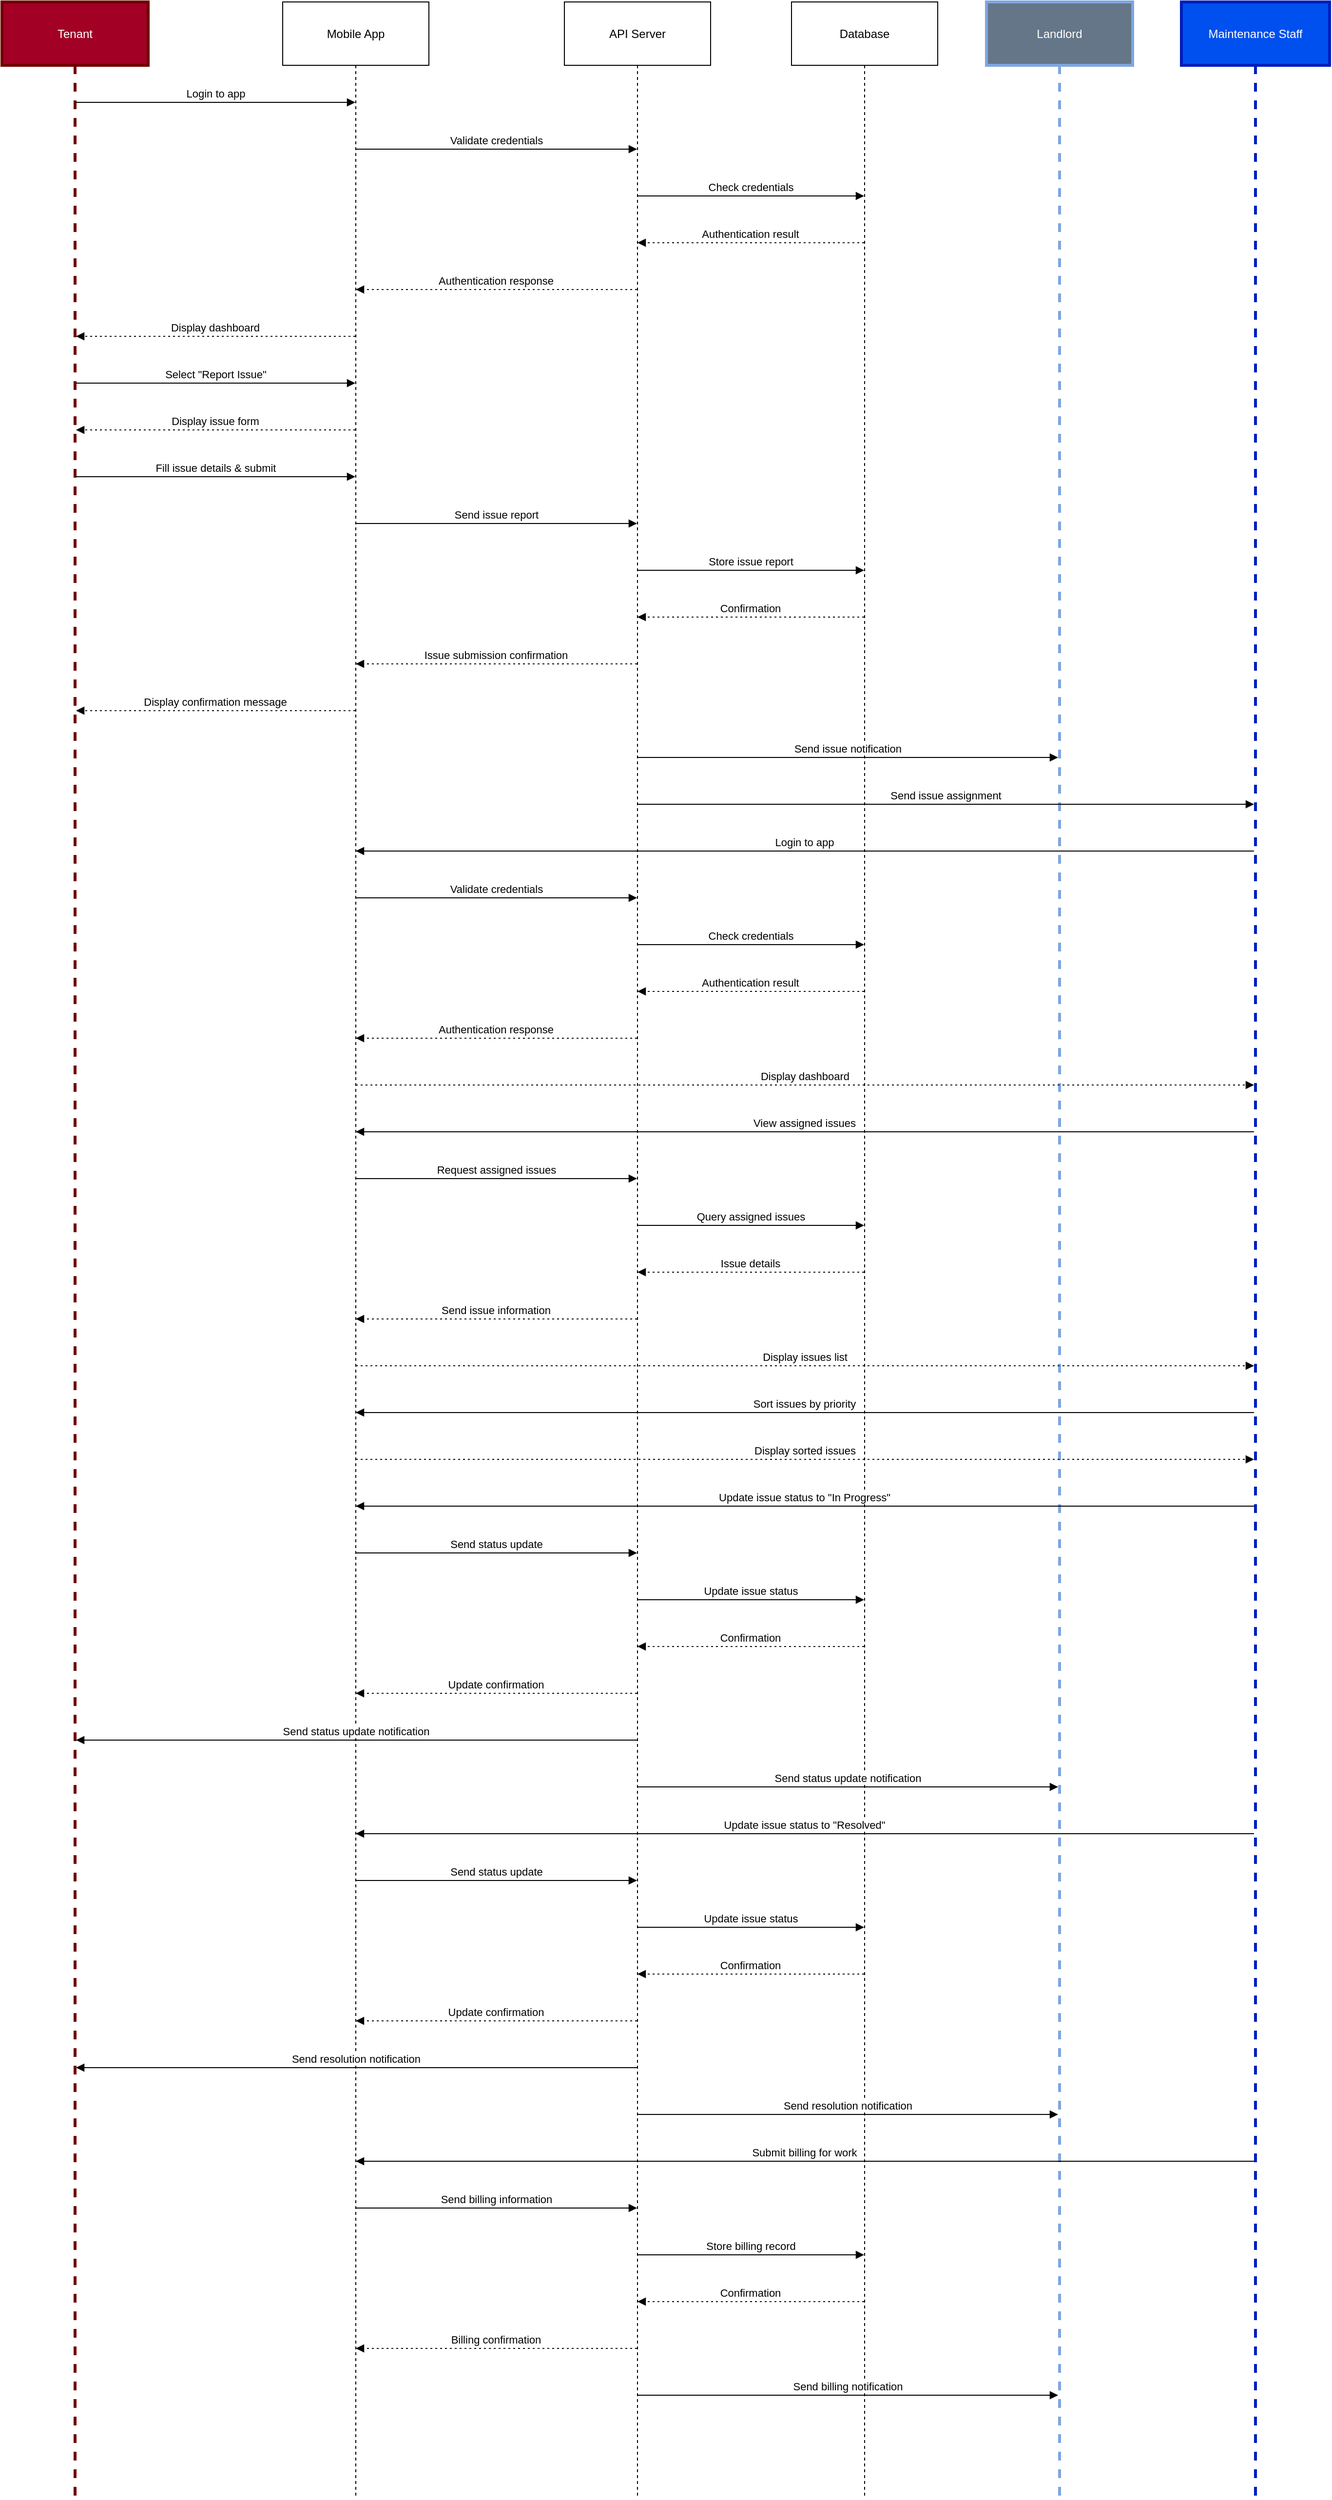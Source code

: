 <mxfile version="26.1.1">
  <diagram name="Page-1" id="Ig3DFx2eUDHxWt89vMbI">
    <mxGraphModel dx="2440" dy="1409" grid="1" gridSize="10" guides="1" tooltips="1" connect="1" arrows="1" fold="1" page="1" pageScale="1" pageWidth="827" pageHeight="1169" math="0" shadow="0">
      <root>
        <mxCell id="0" />
        <mxCell id="1" parent="0" />
        <mxCell id="dYKUypyT-G2TMfYSIto2-1" value="Tenant" style="shape=umlLifeline;perimeter=lifelinePerimeter;whiteSpace=wrap;container=1;dropTarget=0;collapsible=0;recursiveResize=0;outlineConnect=0;portConstraint=eastwest;newEdgeStyle={&quot;edgeStyle&quot;:&quot;elbowEdgeStyle&quot;,&quot;elbow&quot;:&quot;vertical&quot;,&quot;curved&quot;:0,&quot;rounded&quot;:0};size=65;fillColor=#a20025;fontColor=#ffffff;strokeColor=#6F0000;strokeWidth=3;" parent="1" vertex="1">
          <mxGeometry x="20" y="20" width="150" height="2560" as="geometry" />
        </mxCell>
        <mxCell id="dYKUypyT-G2TMfYSIto2-2" value="Mobile App" style="shape=umlLifeline;perimeter=lifelinePerimeter;whiteSpace=wrap;container=1;dropTarget=0;collapsible=0;recursiveResize=0;outlineConnect=0;portConstraint=eastwest;newEdgeStyle={&quot;edgeStyle&quot;:&quot;elbowEdgeStyle&quot;,&quot;elbow&quot;:&quot;vertical&quot;,&quot;curved&quot;:0,&quot;rounded&quot;:0};size=65;" parent="1" vertex="1">
          <mxGeometry x="308" y="20" width="150" height="2560" as="geometry" />
        </mxCell>
        <mxCell id="dYKUypyT-G2TMfYSIto2-3" value="API Server" style="shape=umlLifeline;perimeter=lifelinePerimeter;whiteSpace=wrap;container=1;dropTarget=0;collapsible=0;recursiveResize=0;outlineConnect=0;portConstraint=eastwest;newEdgeStyle={&quot;edgeStyle&quot;:&quot;elbowEdgeStyle&quot;,&quot;elbow&quot;:&quot;vertical&quot;,&quot;curved&quot;:0,&quot;rounded&quot;:0};size=65;" parent="1" vertex="1">
          <mxGeometry x="597" y="20" width="150" height="2560" as="geometry" />
        </mxCell>
        <mxCell id="dYKUypyT-G2TMfYSIto2-4" value="Database" style="shape=umlLifeline;perimeter=lifelinePerimeter;whiteSpace=wrap;container=1;dropTarget=0;collapsible=0;recursiveResize=0;outlineConnect=0;portConstraint=eastwest;newEdgeStyle={&quot;edgeStyle&quot;:&quot;elbowEdgeStyle&quot;,&quot;elbow&quot;:&quot;vertical&quot;,&quot;curved&quot;:0,&quot;rounded&quot;:0};size=65;" parent="1" vertex="1">
          <mxGeometry x="830" y="20" width="150" height="2560" as="geometry" />
        </mxCell>
        <mxCell id="dYKUypyT-G2TMfYSIto2-5" value="Landlord" style="shape=umlLifeline;perimeter=lifelinePerimeter;whiteSpace=wrap;container=1;dropTarget=0;collapsible=0;recursiveResize=0;outlineConnect=0;portConstraint=eastwest;newEdgeStyle={&quot;edgeStyle&quot;:&quot;elbowEdgeStyle&quot;,&quot;elbow&quot;:&quot;vertical&quot;,&quot;curved&quot;:0,&quot;rounded&quot;:0};size=65;fillColor=#647687;fontColor=#ffffff;strokeColor=#7EA6E0;strokeWidth=3;" parent="1" vertex="1">
          <mxGeometry x="1030" y="20" width="150" height="2560" as="geometry" />
        </mxCell>
        <mxCell id="dYKUypyT-G2TMfYSIto2-6" value="Maintenance Staff" style="shape=umlLifeline;perimeter=lifelinePerimeter;whiteSpace=wrap;container=1;dropTarget=0;collapsible=0;recursiveResize=0;outlineConnect=0;portConstraint=eastwest;newEdgeStyle={&quot;edgeStyle&quot;:&quot;elbowEdgeStyle&quot;,&quot;elbow&quot;:&quot;vertical&quot;,&quot;curved&quot;:0,&quot;rounded&quot;:0};size=65;fillColor=#0050ef;fontColor=#ffffff;strokeColor=#001DBC;strokeWidth=3;" parent="1" vertex="1">
          <mxGeometry x="1230" y="20" width="152" height="2560" as="geometry" />
        </mxCell>
        <mxCell id="dYKUypyT-G2TMfYSIto2-7" value="Login to app" style="verticalAlign=bottom;edgeStyle=elbowEdgeStyle;elbow=vertical;curved=0;rounded=0;endArrow=block;" parent="1" source="dYKUypyT-G2TMfYSIto2-1" target="dYKUypyT-G2TMfYSIto2-2" edge="1">
          <mxGeometry relative="1" as="geometry">
            <Array as="points">
              <mxPoint x="248" y="123" />
            </Array>
          </mxGeometry>
        </mxCell>
        <mxCell id="dYKUypyT-G2TMfYSIto2-8" value="Validate credentials" style="verticalAlign=bottom;edgeStyle=elbowEdgeStyle;elbow=vertical;curved=0;rounded=0;endArrow=block;" parent="1" source="dYKUypyT-G2TMfYSIto2-2" target="dYKUypyT-G2TMfYSIto2-3" edge="1">
          <mxGeometry relative="1" as="geometry">
            <Array as="points">
              <mxPoint x="536" y="171" />
            </Array>
          </mxGeometry>
        </mxCell>
        <mxCell id="dYKUypyT-G2TMfYSIto2-9" value="Check credentials" style="verticalAlign=bottom;edgeStyle=elbowEdgeStyle;elbow=vertical;curved=0;rounded=0;endArrow=block;" parent="1" source="dYKUypyT-G2TMfYSIto2-3" target="dYKUypyT-G2TMfYSIto2-4" edge="1">
          <mxGeometry relative="1" as="geometry">
            <Array as="points">
              <mxPoint x="797" y="219" />
            </Array>
          </mxGeometry>
        </mxCell>
        <mxCell id="dYKUypyT-G2TMfYSIto2-10" value="Authentication result" style="verticalAlign=bottom;edgeStyle=elbowEdgeStyle;elbow=vertical;curved=0;rounded=0;dashed=1;dashPattern=2 3;endArrow=block;" parent="1" source="dYKUypyT-G2TMfYSIto2-4" target="dYKUypyT-G2TMfYSIto2-3" edge="1">
          <mxGeometry relative="1" as="geometry">
            <Array as="points">
              <mxPoint x="800" y="267" />
            </Array>
          </mxGeometry>
        </mxCell>
        <mxCell id="dYKUypyT-G2TMfYSIto2-11" value="Authentication response" style="verticalAlign=bottom;edgeStyle=elbowEdgeStyle;elbow=vertical;curved=0;rounded=0;dashed=1;dashPattern=2 3;endArrow=block;" parent="1" source="dYKUypyT-G2TMfYSIto2-3" target="dYKUypyT-G2TMfYSIto2-2" edge="1">
          <mxGeometry relative="1" as="geometry">
            <Array as="points">
              <mxPoint x="539" y="315" />
            </Array>
          </mxGeometry>
        </mxCell>
        <mxCell id="dYKUypyT-G2TMfYSIto2-12" value="Display dashboard" style="verticalAlign=bottom;edgeStyle=elbowEdgeStyle;elbow=vertical;curved=0;rounded=0;dashed=1;dashPattern=2 3;endArrow=block;" parent="1" source="dYKUypyT-G2TMfYSIto2-2" target="dYKUypyT-G2TMfYSIto2-1" edge="1">
          <mxGeometry relative="1" as="geometry">
            <Array as="points">
              <mxPoint x="251" y="363" />
            </Array>
          </mxGeometry>
        </mxCell>
        <mxCell id="dYKUypyT-G2TMfYSIto2-13" value="Select &quot;Report Issue&quot;" style="verticalAlign=bottom;edgeStyle=elbowEdgeStyle;elbow=vertical;curved=0;rounded=0;endArrow=block;" parent="1" source="dYKUypyT-G2TMfYSIto2-1" target="dYKUypyT-G2TMfYSIto2-2" edge="1">
          <mxGeometry relative="1" as="geometry">
            <Array as="points">
              <mxPoint x="248" y="411" />
            </Array>
          </mxGeometry>
        </mxCell>
        <mxCell id="dYKUypyT-G2TMfYSIto2-14" value="Display issue form" style="verticalAlign=bottom;edgeStyle=elbowEdgeStyle;elbow=vertical;curved=0;rounded=0;dashed=1;dashPattern=2 3;endArrow=block;" parent="1" source="dYKUypyT-G2TMfYSIto2-2" target="dYKUypyT-G2TMfYSIto2-1" edge="1">
          <mxGeometry relative="1" as="geometry">
            <Array as="points">
              <mxPoint x="251" y="459" />
            </Array>
          </mxGeometry>
        </mxCell>
        <mxCell id="dYKUypyT-G2TMfYSIto2-15" value="Fill issue details &amp; submit" style="verticalAlign=bottom;edgeStyle=elbowEdgeStyle;elbow=vertical;curved=0;rounded=0;endArrow=block;" parent="1" source="dYKUypyT-G2TMfYSIto2-1" target="dYKUypyT-G2TMfYSIto2-2" edge="1">
          <mxGeometry relative="1" as="geometry">
            <Array as="points">
              <mxPoint x="248" y="507" />
            </Array>
          </mxGeometry>
        </mxCell>
        <mxCell id="dYKUypyT-G2TMfYSIto2-16" value="Send issue report" style="verticalAlign=bottom;edgeStyle=elbowEdgeStyle;elbow=vertical;curved=0;rounded=0;endArrow=block;" parent="1" source="dYKUypyT-G2TMfYSIto2-2" target="dYKUypyT-G2TMfYSIto2-3" edge="1">
          <mxGeometry relative="1" as="geometry">
            <Array as="points">
              <mxPoint x="536" y="555" />
            </Array>
          </mxGeometry>
        </mxCell>
        <mxCell id="dYKUypyT-G2TMfYSIto2-17" value="Store issue report" style="verticalAlign=bottom;edgeStyle=elbowEdgeStyle;elbow=vertical;curved=0;rounded=0;endArrow=block;" parent="1" source="dYKUypyT-G2TMfYSIto2-3" target="dYKUypyT-G2TMfYSIto2-4" edge="1">
          <mxGeometry relative="1" as="geometry">
            <Array as="points">
              <mxPoint x="797" y="603" />
            </Array>
          </mxGeometry>
        </mxCell>
        <mxCell id="dYKUypyT-G2TMfYSIto2-18" value="Confirmation" style="verticalAlign=bottom;edgeStyle=elbowEdgeStyle;elbow=vertical;curved=0;rounded=0;dashed=1;dashPattern=2 3;endArrow=block;" parent="1" source="dYKUypyT-G2TMfYSIto2-4" target="dYKUypyT-G2TMfYSIto2-3" edge="1">
          <mxGeometry relative="1" as="geometry">
            <Array as="points">
              <mxPoint x="800" y="651" />
            </Array>
          </mxGeometry>
        </mxCell>
        <mxCell id="dYKUypyT-G2TMfYSIto2-19" value="Issue submission confirmation" style="verticalAlign=bottom;edgeStyle=elbowEdgeStyle;elbow=vertical;curved=0;rounded=0;dashed=1;dashPattern=2 3;endArrow=block;" parent="1" source="dYKUypyT-G2TMfYSIto2-3" target="dYKUypyT-G2TMfYSIto2-2" edge="1">
          <mxGeometry relative="1" as="geometry">
            <Array as="points">
              <mxPoint x="539" y="699" />
            </Array>
          </mxGeometry>
        </mxCell>
        <mxCell id="dYKUypyT-G2TMfYSIto2-20" value="Display confirmation message" style="verticalAlign=bottom;edgeStyle=elbowEdgeStyle;elbow=vertical;curved=0;rounded=0;dashed=1;dashPattern=2 3;endArrow=block;" parent="1" source="dYKUypyT-G2TMfYSIto2-2" target="dYKUypyT-G2TMfYSIto2-1" edge="1">
          <mxGeometry relative="1" as="geometry">
            <Array as="points">
              <mxPoint x="251" y="747" />
            </Array>
          </mxGeometry>
        </mxCell>
        <mxCell id="dYKUypyT-G2TMfYSIto2-21" value="Send issue notification" style="verticalAlign=bottom;edgeStyle=elbowEdgeStyle;elbow=vertical;curved=0;rounded=0;endArrow=block;" parent="1" source="dYKUypyT-G2TMfYSIto2-3" target="dYKUypyT-G2TMfYSIto2-5" edge="1">
          <mxGeometry relative="1" as="geometry">
            <Array as="points">
              <mxPoint x="897" y="795" />
            </Array>
          </mxGeometry>
        </mxCell>
        <mxCell id="dYKUypyT-G2TMfYSIto2-22" value="Send issue assignment" style="verticalAlign=bottom;edgeStyle=elbowEdgeStyle;elbow=vertical;curved=0;rounded=0;endArrow=block;" parent="1" source="dYKUypyT-G2TMfYSIto2-3" target="dYKUypyT-G2TMfYSIto2-6" edge="1">
          <mxGeometry relative="1" as="geometry">
            <Array as="points">
              <mxPoint x="998" y="843" />
            </Array>
          </mxGeometry>
        </mxCell>
        <mxCell id="dYKUypyT-G2TMfYSIto2-23" value="Login to app" style="verticalAlign=bottom;edgeStyle=elbowEdgeStyle;elbow=vertical;curved=0;rounded=0;endArrow=block;" parent="1" source="dYKUypyT-G2TMfYSIto2-6" target="dYKUypyT-G2TMfYSIto2-2" edge="1">
          <mxGeometry relative="1" as="geometry">
            <Array as="points">
              <mxPoint x="856" y="891" />
            </Array>
          </mxGeometry>
        </mxCell>
        <mxCell id="dYKUypyT-G2TMfYSIto2-24" value="Validate credentials" style="verticalAlign=bottom;edgeStyle=elbowEdgeStyle;elbow=vertical;curved=0;rounded=0;endArrow=block;" parent="1" source="dYKUypyT-G2TMfYSIto2-2" target="dYKUypyT-G2TMfYSIto2-3" edge="1">
          <mxGeometry relative="1" as="geometry">
            <Array as="points">
              <mxPoint x="536" y="939" />
            </Array>
          </mxGeometry>
        </mxCell>
        <mxCell id="dYKUypyT-G2TMfYSIto2-25" value="Check credentials" style="verticalAlign=bottom;edgeStyle=elbowEdgeStyle;elbow=vertical;curved=0;rounded=0;endArrow=block;" parent="1" source="dYKUypyT-G2TMfYSIto2-3" target="dYKUypyT-G2TMfYSIto2-4" edge="1">
          <mxGeometry relative="1" as="geometry">
            <Array as="points">
              <mxPoint x="797" y="987" />
            </Array>
          </mxGeometry>
        </mxCell>
        <mxCell id="dYKUypyT-G2TMfYSIto2-26" value="Authentication result" style="verticalAlign=bottom;edgeStyle=elbowEdgeStyle;elbow=vertical;curved=0;rounded=0;dashed=1;dashPattern=2 3;endArrow=block;" parent="1" source="dYKUypyT-G2TMfYSIto2-4" target="dYKUypyT-G2TMfYSIto2-3" edge="1">
          <mxGeometry relative="1" as="geometry">
            <Array as="points">
              <mxPoint x="800" y="1035" />
            </Array>
          </mxGeometry>
        </mxCell>
        <mxCell id="dYKUypyT-G2TMfYSIto2-27" value="Authentication response" style="verticalAlign=bottom;edgeStyle=elbowEdgeStyle;elbow=vertical;curved=0;rounded=0;dashed=1;dashPattern=2 3;endArrow=block;" parent="1" source="dYKUypyT-G2TMfYSIto2-3" target="dYKUypyT-G2TMfYSIto2-2" edge="1">
          <mxGeometry relative="1" as="geometry">
            <Array as="points">
              <mxPoint x="539" y="1083" />
            </Array>
          </mxGeometry>
        </mxCell>
        <mxCell id="dYKUypyT-G2TMfYSIto2-28" value="Display dashboard" style="verticalAlign=bottom;edgeStyle=elbowEdgeStyle;elbow=vertical;curved=0;rounded=0;dashed=1;dashPattern=2 3;endArrow=block;" parent="1" source="dYKUypyT-G2TMfYSIto2-2" target="dYKUypyT-G2TMfYSIto2-6" edge="1">
          <mxGeometry relative="1" as="geometry">
            <Array as="points">
              <mxPoint x="853" y="1131" />
            </Array>
          </mxGeometry>
        </mxCell>
        <mxCell id="dYKUypyT-G2TMfYSIto2-29" value="View assigned issues" style="verticalAlign=bottom;edgeStyle=elbowEdgeStyle;elbow=vertical;curved=0;rounded=0;endArrow=block;" parent="1" source="dYKUypyT-G2TMfYSIto2-6" target="dYKUypyT-G2TMfYSIto2-2" edge="1">
          <mxGeometry relative="1" as="geometry">
            <Array as="points">
              <mxPoint x="856" y="1179" />
            </Array>
          </mxGeometry>
        </mxCell>
        <mxCell id="dYKUypyT-G2TMfYSIto2-30" value="Request assigned issues" style="verticalAlign=bottom;edgeStyle=elbowEdgeStyle;elbow=vertical;curved=0;rounded=0;endArrow=block;" parent="1" source="dYKUypyT-G2TMfYSIto2-2" target="dYKUypyT-G2TMfYSIto2-3" edge="1">
          <mxGeometry relative="1" as="geometry">
            <Array as="points">
              <mxPoint x="536" y="1227" />
            </Array>
          </mxGeometry>
        </mxCell>
        <mxCell id="dYKUypyT-G2TMfYSIto2-31" value="Query assigned issues" style="verticalAlign=bottom;edgeStyle=elbowEdgeStyle;elbow=vertical;curved=0;rounded=0;endArrow=block;" parent="1" source="dYKUypyT-G2TMfYSIto2-3" target="dYKUypyT-G2TMfYSIto2-4" edge="1">
          <mxGeometry relative="1" as="geometry">
            <Array as="points">
              <mxPoint x="797" y="1275" />
            </Array>
          </mxGeometry>
        </mxCell>
        <mxCell id="dYKUypyT-G2TMfYSIto2-32" value="Issue details" style="verticalAlign=bottom;edgeStyle=elbowEdgeStyle;elbow=vertical;curved=0;rounded=0;dashed=1;dashPattern=2 3;endArrow=block;" parent="1" source="dYKUypyT-G2TMfYSIto2-4" target="dYKUypyT-G2TMfYSIto2-3" edge="1">
          <mxGeometry relative="1" as="geometry">
            <Array as="points">
              <mxPoint x="800" y="1323" />
            </Array>
          </mxGeometry>
        </mxCell>
        <mxCell id="dYKUypyT-G2TMfYSIto2-33" value="Send issue information" style="verticalAlign=bottom;edgeStyle=elbowEdgeStyle;elbow=vertical;curved=0;rounded=0;dashed=1;dashPattern=2 3;endArrow=block;" parent="1" source="dYKUypyT-G2TMfYSIto2-3" target="dYKUypyT-G2TMfYSIto2-2" edge="1">
          <mxGeometry relative="1" as="geometry">
            <Array as="points">
              <mxPoint x="539" y="1371" />
            </Array>
          </mxGeometry>
        </mxCell>
        <mxCell id="dYKUypyT-G2TMfYSIto2-34" value="Display issues list" style="verticalAlign=bottom;edgeStyle=elbowEdgeStyle;elbow=vertical;curved=0;rounded=0;dashed=1;dashPattern=2 3;endArrow=block;" parent="1" source="dYKUypyT-G2TMfYSIto2-2" target="dYKUypyT-G2TMfYSIto2-6" edge="1">
          <mxGeometry relative="1" as="geometry">
            <Array as="points">
              <mxPoint x="853" y="1419" />
            </Array>
          </mxGeometry>
        </mxCell>
        <mxCell id="dYKUypyT-G2TMfYSIto2-35" value="Sort issues by priority" style="verticalAlign=bottom;edgeStyle=elbowEdgeStyle;elbow=vertical;curved=0;rounded=0;endArrow=block;" parent="1" source="dYKUypyT-G2TMfYSIto2-6" target="dYKUypyT-G2TMfYSIto2-2" edge="1">
          <mxGeometry relative="1" as="geometry">
            <Array as="points">
              <mxPoint x="856" y="1467" />
            </Array>
          </mxGeometry>
        </mxCell>
        <mxCell id="dYKUypyT-G2TMfYSIto2-36" value="Display sorted issues" style="verticalAlign=bottom;edgeStyle=elbowEdgeStyle;elbow=vertical;curved=0;rounded=0;dashed=1;dashPattern=2 3;endArrow=block;" parent="1" source="dYKUypyT-G2TMfYSIto2-2" target="dYKUypyT-G2TMfYSIto2-6" edge="1">
          <mxGeometry relative="1" as="geometry">
            <Array as="points">
              <mxPoint x="853" y="1515" />
            </Array>
          </mxGeometry>
        </mxCell>
        <mxCell id="dYKUypyT-G2TMfYSIto2-37" value="Update issue status to &quot;In Progress&quot;" style="verticalAlign=bottom;edgeStyle=elbowEdgeStyle;elbow=vertical;curved=0;rounded=0;endArrow=block;" parent="1" source="dYKUypyT-G2TMfYSIto2-6" target="dYKUypyT-G2TMfYSIto2-2" edge="1">
          <mxGeometry relative="1" as="geometry">
            <Array as="points">
              <mxPoint x="856" y="1563" />
            </Array>
          </mxGeometry>
        </mxCell>
        <mxCell id="dYKUypyT-G2TMfYSIto2-38" value="Send status update" style="verticalAlign=bottom;edgeStyle=elbowEdgeStyle;elbow=vertical;curved=0;rounded=0;endArrow=block;" parent="1" source="dYKUypyT-G2TMfYSIto2-2" target="dYKUypyT-G2TMfYSIto2-3" edge="1">
          <mxGeometry relative="1" as="geometry">
            <Array as="points">
              <mxPoint x="536" y="1611" />
            </Array>
          </mxGeometry>
        </mxCell>
        <mxCell id="dYKUypyT-G2TMfYSIto2-39" value="Update issue status" style="verticalAlign=bottom;edgeStyle=elbowEdgeStyle;elbow=vertical;curved=0;rounded=0;endArrow=block;" parent="1" source="dYKUypyT-G2TMfYSIto2-3" target="dYKUypyT-G2TMfYSIto2-4" edge="1">
          <mxGeometry relative="1" as="geometry">
            <Array as="points">
              <mxPoint x="797" y="1659" />
            </Array>
          </mxGeometry>
        </mxCell>
        <mxCell id="dYKUypyT-G2TMfYSIto2-40" value="Confirmation" style="verticalAlign=bottom;edgeStyle=elbowEdgeStyle;elbow=vertical;curved=0;rounded=0;dashed=1;dashPattern=2 3;endArrow=block;" parent="1" source="dYKUypyT-G2TMfYSIto2-4" target="dYKUypyT-G2TMfYSIto2-3" edge="1">
          <mxGeometry relative="1" as="geometry">
            <Array as="points">
              <mxPoint x="800" y="1707" />
            </Array>
          </mxGeometry>
        </mxCell>
        <mxCell id="dYKUypyT-G2TMfYSIto2-41" value="Update confirmation" style="verticalAlign=bottom;edgeStyle=elbowEdgeStyle;elbow=vertical;curved=0;rounded=0;dashed=1;dashPattern=2 3;endArrow=block;" parent="1" source="dYKUypyT-G2TMfYSIto2-3" target="dYKUypyT-G2TMfYSIto2-2" edge="1">
          <mxGeometry relative="1" as="geometry">
            <Array as="points">
              <mxPoint x="539" y="1755" />
            </Array>
          </mxGeometry>
        </mxCell>
        <mxCell id="dYKUypyT-G2TMfYSIto2-42" value="Send status update notification" style="verticalAlign=bottom;edgeStyle=elbowEdgeStyle;elbow=vertical;curved=0;rounded=0;endArrow=block;" parent="1" source="dYKUypyT-G2TMfYSIto2-3" target="dYKUypyT-G2TMfYSIto2-1" edge="1">
          <mxGeometry relative="1" as="geometry">
            <Array as="points">
              <mxPoint x="395" y="1803" />
            </Array>
          </mxGeometry>
        </mxCell>
        <mxCell id="dYKUypyT-G2TMfYSIto2-43" value="Send status update notification" style="verticalAlign=bottom;edgeStyle=elbowEdgeStyle;elbow=vertical;curved=0;rounded=0;endArrow=block;" parent="1" source="dYKUypyT-G2TMfYSIto2-3" target="dYKUypyT-G2TMfYSIto2-5" edge="1">
          <mxGeometry relative="1" as="geometry">
            <Array as="points">
              <mxPoint x="897" y="1851" />
            </Array>
          </mxGeometry>
        </mxCell>
        <mxCell id="dYKUypyT-G2TMfYSIto2-44" value="Update issue status to &quot;Resolved&quot;" style="verticalAlign=bottom;edgeStyle=elbowEdgeStyle;elbow=vertical;curved=0;rounded=0;endArrow=block;" parent="1" source="dYKUypyT-G2TMfYSIto2-6" target="dYKUypyT-G2TMfYSIto2-2" edge="1">
          <mxGeometry relative="1" as="geometry">
            <Array as="points">
              <mxPoint x="856" y="1899" />
            </Array>
          </mxGeometry>
        </mxCell>
        <mxCell id="dYKUypyT-G2TMfYSIto2-45" value="Send status update" style="verticalAlign=bottom;edgeStyle=elbowEdgeStyle;elbow=vertical;curved=0;rounded=0;endArrow=block;" parent="1" source="dYKUypyT-G2TMfYSIto2-2" target="dYKUypyT-G2TMfYSIto2-3" edge="1">
          <mxGeometry relative="1" as="geometry">
            <Array as="points">
              <mxPoint x="536" y="1947" />
            </Array>
          </mxGeometry>
        </mxCell>
        <mxCell id="dYKUypyT-G2TMfYSIto2-46" value="Update issue status" style="verticalAlign=bottom;edgeStyle=elbowEdgeStyle;elbow=vertical;curved=0;rounded=0;endArrow=block;" parent="1" source="dYKUypyT-G2TMfYSIto2-3" target="dYKUypyT-G2TMfYSIto2-4" edge="1">
          <mxGeometry relative="1" as="geometry">
            <Array as="points">
              <mxPoint x="797" y="1995" />
            </Array>
          </mxGeometry>
        </mxCell>
        <mxCell id="dYKUypyT-G2TMfYSIto2-47" value="Confirmation" style="verticalAlign=bottom;edgeStyle=elbowEdgeStyle;elbow=vertical;curved=0;rounded=0;dashed=1;dashPattern=2 3;endArrow=block;" parent="1" source="dYKUypyT-G2TMfYSIto2-4" target="dYKUypyT-G2TMfYSIto2-3" edge="1">
          <mxGeometry relative="1" as="geometry">
            <Array as="points">
              <mxPoint x="800" y="2043" />
            </Array>
          </mxGeometry>
        </mxCell>
        <mxCell id="dYKUypyT-G2TMfYSIto2-48" value="Update confirmation" style="verticalAlign=bottom;edgeStyle=elbowEdgeStyle;elbow=vertical;curved=0;rounded=0;dashed=1;dashPattern=2 3;endArrow=block;" parent="1" source="dYKUypyT-G2TMfYSIto2-3" target="dYKUypyT-G2TMfYSIto2-2" edge="1">
          <mxGeometry relative="1" as="geometry">
            <Array as="points">
              <mxPoint x="539" y="2091" />
            </Array>
          </mxGeometry>
        </mxCell>
        <mxCell id="dYKUypyT-G2TMfYSIto2-49" value="Send resolution notification" style="verticalAlign=bottom;edgeStyle=elbowEdgeStyle;elbow=vertical;curved=0;rounded=0;endArrow=block;" parent="1" source="dYKUypyT-G2TMfYSIto2-3" target="dYKUypyT-G2TMfYSIto2-1" edge="1">
          <mxGeometry relative="1" as="geometry">
            <Array as="points">
              <mxPoint x="395" y="2139" />
            </Array>
          </mxGeometry>
        </mxCell>
        <mxCell id="dYKUypyT-G2TMfYSIto2-50" value="Send resolution notification" style="verticalAlign=bottom;edgeStyle=elbowEdgeStyle;elbow=vertical;curved=0;rounded=0;endArrow=block;" parent="1" source="dYKUypyT-G2TMfYSIto2-3" target="dYKUypyT-G2TMfYSIto2-5" edge="1">
          <mxGeometry relative="1" as="geometry">
            <Array as="points">
              <mxPoint x="897" y="2187" />
            </Array>
          </mxGeometry>
        </mxCell>
        <mxCell id="dYKUypyT-G2TMfYSIto2-51" value="Submit billing for work" style="verticalAlign=bottom;edgeStyle=elbowEdgeStyle;elbow=vertical;curved=0;rounded=0;endArrow=block;" parent="1" source="dYKUypyT-G2TMfYSIto2-6" target="dYKUypyT-G2TMfYSIto2-2" edge="1">
          <mxGeometry relative="1" as="geometry">
            <Array as="points">
              <mxPoint x="856" y="2235" />
            </Array>
          </mxGeometry>
        </mxCell>
        <mxCell id="dYKUypyT-G2TMfYSIto2-52" value="Send billing information" style="verticalAlign=bottom;edgeStyle=elbowEdgeStyle;elbow=vertical;curved=0;rounded=0;endArrow=block;" parent="1" source="dYKUypyT-G2TMfYSIto2-2" target="dYKUypyT-G2TMfYSIto2-3" edge="1">
          <mxGeometry relative="1" as="geometry">
            <Array as="points">
              <mxPoint x="536" y="2283" />
            </Array>
          </mxGeometry>
        </mxCell>
        <mxCell id="dYKUypyT-G2TMfYSIto2-53" value="Store billing record" style="verticalAlign=bottom;edgeStyle=elbowEdgeStyle;elbow=vertical;curved=0;rounded=0;endArrow=block;" parent="1" source="dYKUypyT-G2TMfYSIto2-3" target="dYKUypyT-G2TMfYSIto2-4" edge="1">
          <mxGeometry relative="1" as="geometry">
            <Array as="points">
              <mxPoint x="797" y="2331" />
            </Array>
          </mxGeometry>
        </mxCell>
        <mxCell id="dYKUypyT-G2TMfYSIto2-54" value="Confirmation" style="verticalAlign=bottom;edgeStyle=elbowEdgeStyle;elbow=vertical;curved=0;rounded=0;dashed=1;dashPattern=2 3;endArrow=block;" parent="1" source="dYKUypyT-G2TMfYSIto2-4" target="dYKUypyT-G2TMfYSIto2-3" edge="1">
          <mxGeometry relative="1" as="geometry">
            <Array as="points">
              <mxPoint x="800" y="2379" />
            </Array>
          </mxGeometry>
        </mxCell>
        <mxCell id="dYKUypyT-G2TMfYSIto2-55" value="Billing confirmation" style="verticalAlign=bottom;edgeStyle=elbowEdgeStyle;elbow=vertical;curved=0;rounded=0;dashed=1;dashPattern=2 3;endArrow=block;" parent="1" source="dYKUypyT-G2TMfYSIto2-3" target="dYKUypyT-G2TMfYSIto2-2" edge="1">
          <mxGeometry relative="1" as="geometry">
            <Array as="points">
              <mxPoint x="539" y="2427" />
            </Array>
          </mxGeometry>
        </mxCell>
        <mxCell id="dYKUypyT-G2TMfYSIto2-56" value="Send billing notification" style="verticalAlign=bottom;edgeStyle=elbowEdgeStyle;elbow=vertical;curved=0;rounded=0;endArrow=block;" parent="1" source="dYKUypyT-G2TMfYSIto2-3" target="dYKUypyT-G2TMfYSIto2-5" edge="1">
          <mxGeometry relative="1" as="geometry">
            <Array as="points">
              <mxPoint x="897" y="2475" />
            </Array>
          </mxGeometry>
        </mxCell>
      </root>
    </mxGraphModel>
  </diagram>
</mxfile>
